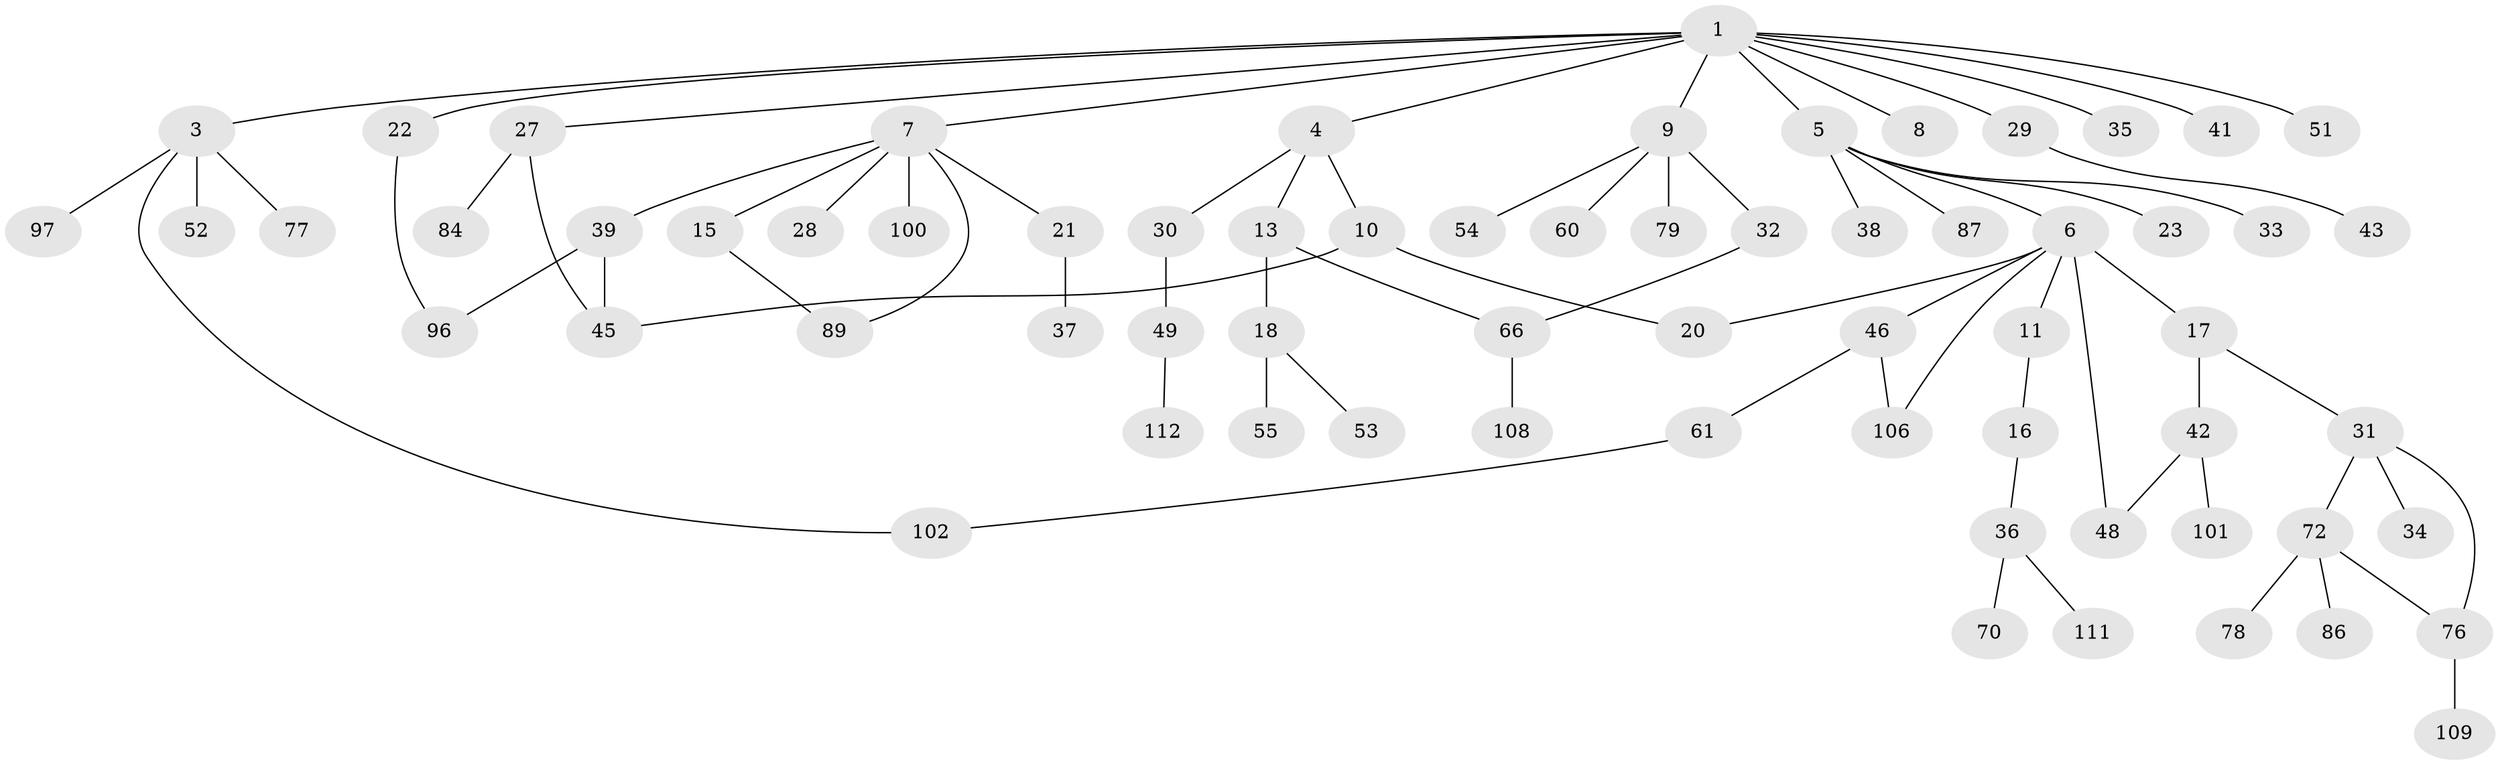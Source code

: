 // original degree distribution, {6: 0.03571428571428571, 8: 0.008928571428571428, 5: 0.03571428571428571, 4: 0.07142857142857142, 3: 0.125, 2: 0.3125, 1: 0.4107142857142857}
// Generated by graph-tools (version 1.1) at 2025/16/03/04/25 18:16:52]
// undirected, 67 vertices, 76 edges
graph export_dot {
graph [start="1"]
  node [color=gray90,style=filled];
  1 [super="+2"];
  3;
  4;
  5;
  6 [super="+14+19"];
  7 [super="+12"];
  8 [super="+24"];
  9;
  10;
  11;
  13 [super="+47+63+85"];
  15 [super="+65+74"];
  16;
  17 [super="+26"];
  18 [super="+25+50"];
  20 [super="+93+57+105"];
  21;
  22;
  23 [super="+40"];
  27;
  28;
  29;
  30;
  31;
  32 [super="+81"];
  33 [super="+92"];
  34;
  35;
  36;
  37;
  38 [super="+62+44"];
  39 [super="+68+83"];
  41 [super="+56"];
  42 [super="+67+80"];
  43 [super="+95"];
  45;
  46 [super="+58+98"];
  48 [super="+103"];
  49;
  51 [super="+59+104"];
  52;
  53 [super="+88+99"];
  54 [super="+64"];
  55;
  60;
  61 [super="+71"];
  66 [super="+69"];
  70;
  72 [super="+73"];
  76 [super="+82"];
  77;
  78;
  79;
  84;
  86 [super="+91"];
  87;
  89 [super="+110"];
  96;
  97;
  100;
  101;
  102;
  106;
  108;
  109;
  111;
  112;
  1 -- 3;
  1 -- 7;
  1 -- 8;
  1 -- 22;
  1 -- 27;
  1 -- 35;
  1 -- 4;
  1 -- 5;
  1 -- 9;
  1 -- 41;
  1 -- 51;
  1 -- 29;
  3 -- 52;
  3 -- 77;
  3 -- 97;
  3 -- 102;
  4 -- 10;
  4 -- 13;
  4 -- 30;
  5 -- 6;
  5 -- 23;
  5 -- 33;
  5 -- 38;
  5 -- 87;
  6 -- 11;
  6 -- 17;
  6 -- 48;
  6 -- 106;
  6 -- 20;
  6 -- 46;
  7 -- 100;
  7 -- 39;
  7 -- 21;
  7 -- 89;
  7 -- 28;
  7 -- 15;
  9 -- 32;
  9 -- 54;
  9 -- 60;
  9 -- 79;
  10 -- 45;
  10 -- 20;
  11 -- 16;
  13 -- 18;
  13 -- 66;
  15 -- 89;
  16 -- 36;
  17 -- 42;
  17 -- 31;
  18 -- 55;
  18 -- 53;
  21 -- 37;
  22 -- 96;
  27 -- 84;
  27 -- 45;
  29 -- 43;
  30 -- 49;
  31 -- 34;
  31 -- 72;
  31 -- 76;
  32 -- 66;
  36 -- 70;
  36 -- 111;
  39 -- 45;
  39 -- 96;
  42 -- 48;
  42 -- 101;
  46 -- 106;
  46 -- 61;
  49 -- 112;
  61 -- 102;
  66 -- 108;
  72 -- 78;
  72 -- 76;
  72 -- 86;
  76 -- 109;
}
